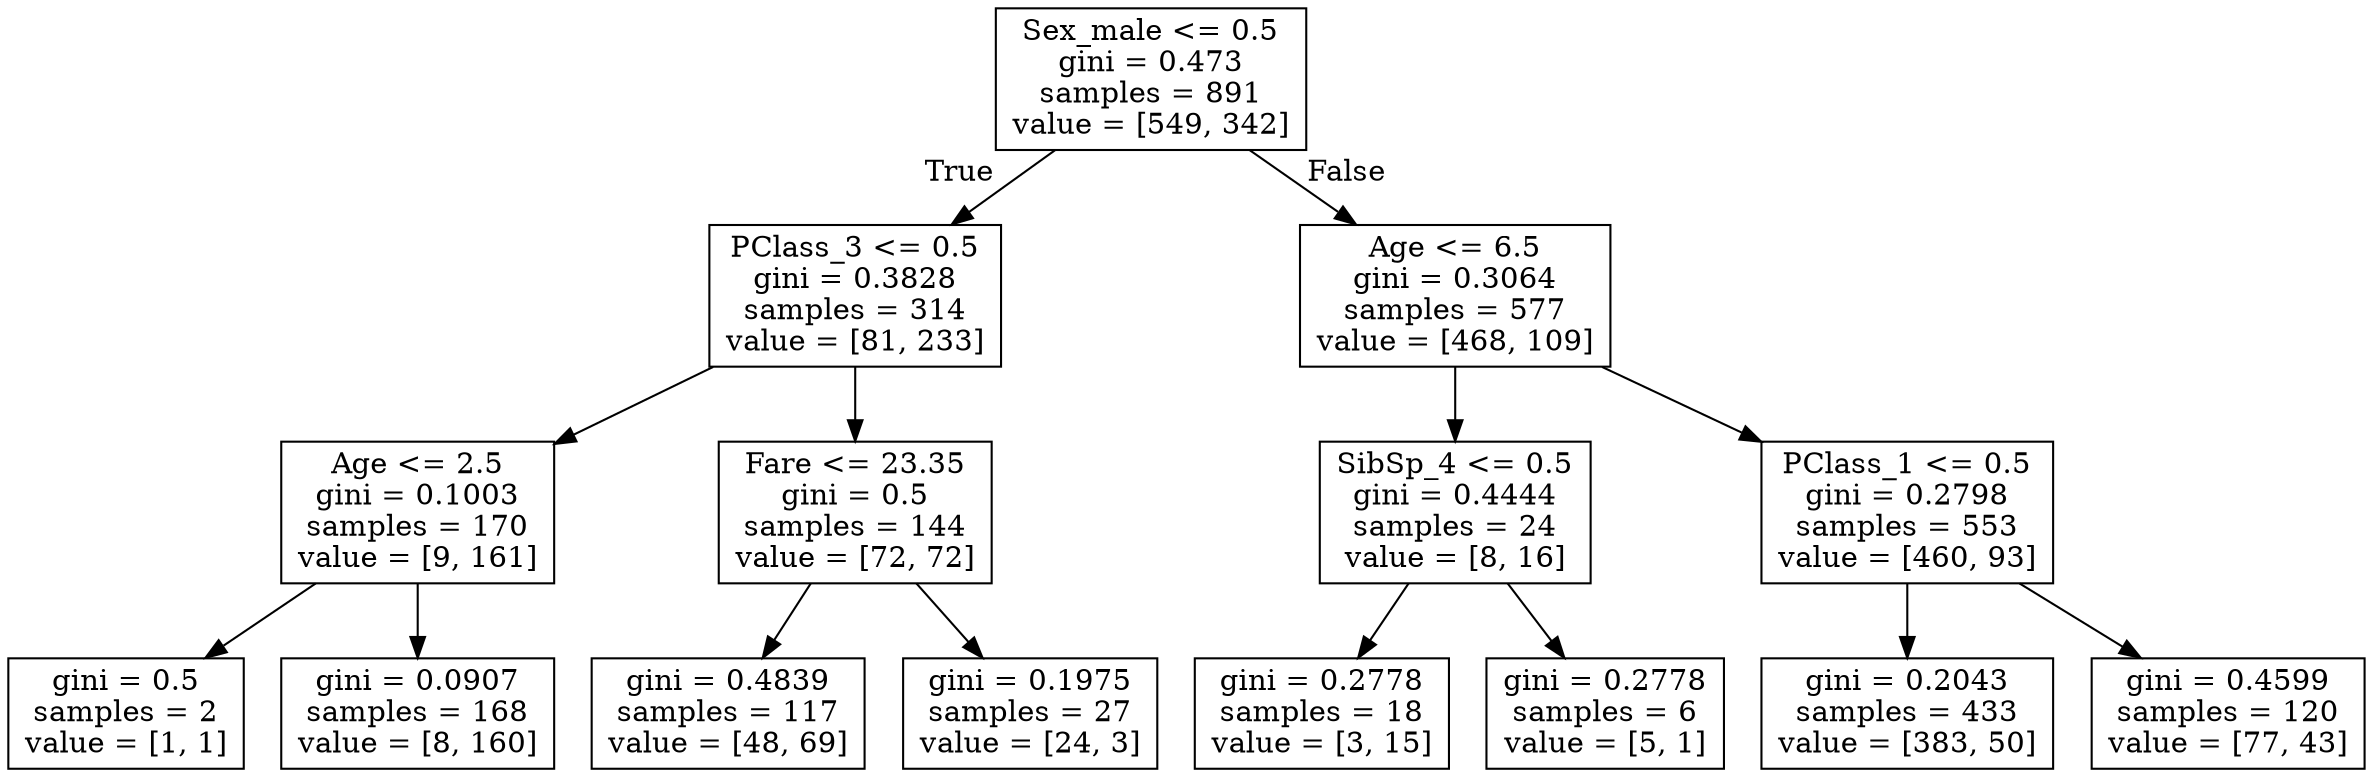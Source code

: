 digraph Tree {
node [shape=box] ;
0 [label="Sex_male <= 0.5\ngini = 0.473\nsamples = 891\nvalue = [549, 342]"] ;
1 [label="PClass_3 <= 0.5\ngini = 0.3828\nsamples = 314\nvalue = [81, 233]"] ;
0 -> 1 [labeldistance=2.5, labelangle=45, headlabel="True"] ;
2 [label="Age <= 2.5\ngini = 0.1003\nsamples = 170\nvalue = [9, 161]"] ;
1 -> 2 ;
3 [label="gini = 0.5\nsamples = 2\nvalue = [1, 1]"] ;
2 -> 3 ;
4 [label="gini = 0.0907\nsamples = 168\nvalue = [8, 160]"] ;
2 -> 4 ;
5 [label="Fare <= 23.35\ngini = 0.5\nsamples = 144\nvalue = [72, 72]"] ;
1 -> 5 ;
6 [label="gini = 0.4839\nsamples = 117\nvalue = [48, 69]"] ;
5 -> 6 ;
7 [label="gini = 0.1975\nsamples = 27\nvalue = [24, 3]"] ;
5 -> 7 ;
8 [label="Age <= 6.5\ngini = 0.3064\nsamples = 577\nvalue = [468, 109]"] ;
0 -> 8 [labeldistance=2.5, labelangle=-45, headlabel="False"] ;
9 [label="SibSp_4 <= 0.5\ngini = 0.4444\nsamples = 24\nvalue = [8, 16]"] ;
8 -> 9 ;
10 [label="gini = 0.2778\nsamples = 18\nvalue = [3, 15]"] ;
9 -> 10 ;
11 [label="gini = 0.2778\nsamples = 6\nvalue = [5, 1]"] ;
9 -> 11 ;
12 [label="PClass_1 <= 0.5\ngini = 0.2798\nsamples = 553\nvalue = [460, 93]"] ;
8 -> 12 ;
13 [label="gini = 0.2043\nsamples = 433\nvalue = [383, 50]"] ;
12 -> 13 ;
14 [label="gini = 0.4599\nsamples = 120\nvalue = [77, 43]"] ;
12 -> 14 ;
}